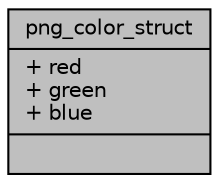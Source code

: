 digraph "png_color_struct"
{
 // INTERACTIVE_SVG=YES
  edge [fontname="Helvetica",fontsize="10",labelfontname="Helvetica",labelfontsize="10"];
  node [fontname="Helvetica",fontsize="10",shape=record];
  Node1 [label="{png_color_struct\n|+ red\l+ green\l+ blue\l|}",height=0.2,width=0.4,color="black", fillcolor="grey75", style="filled", fontcolor="black"];
}
